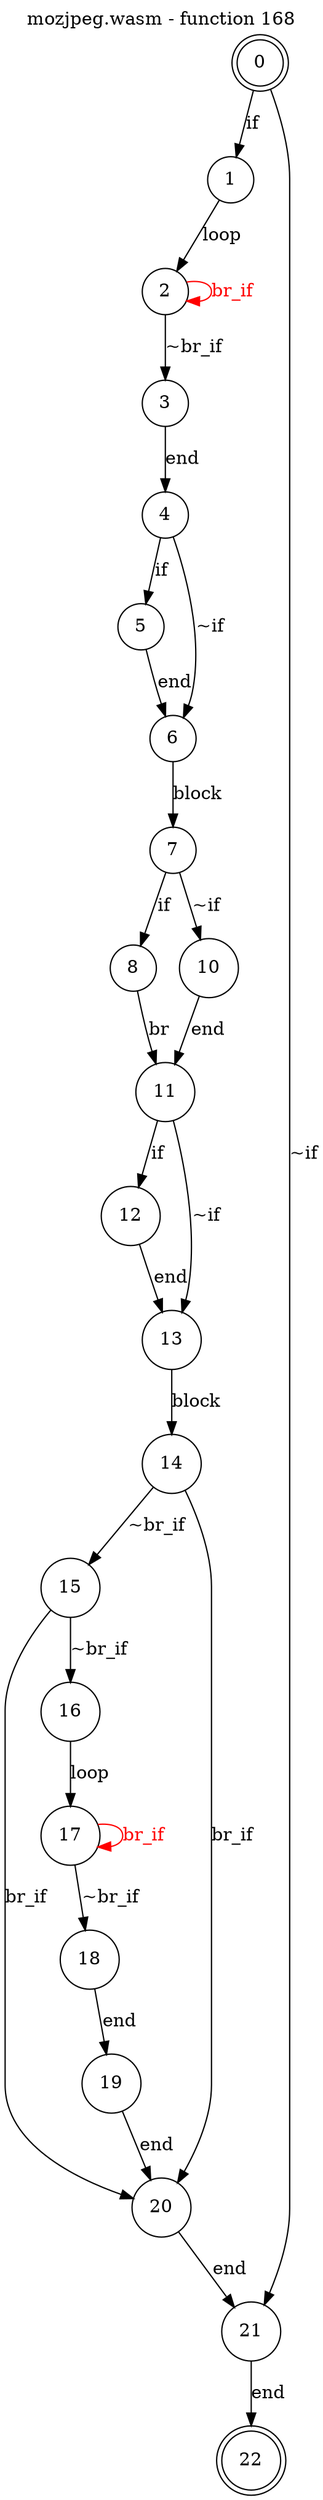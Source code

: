 digraph finite_state_machine {
    label = "mozjpeg.wasm - function 168"
    labelloc =  t
    labelfontsize = 16
    labelfontcolor = black
    labelfontname = "Helvetica"
    node [shape = doublecircle]; 0 22;
    node [shape = circle];
    0 -> 1[label="if"];
    0 -> 21[label="~if"];
    1 -> 2[label="loop"];
    2 -> 3[label="~br_if"];
    2 -> 2[color="red" fontcolor="red" label="br_if"];
    3 -> 4[label="end"];
    4 -> 5[label="if"];
    4 -> 6[label="~if"];
    5 -> 6[label="end"];
    6 -> 7[label="block"];
    7 -> 8[label="if"];
    7 -> 10[label="~if"];
    8 -> 11[label="br"];
    10 -> 11[label="end"];
    11 -> 12[label="if"];
    11 -> 13[label="~if"];
    12 -> 13[label="end"];
    13 -> 14[label="block"];
    14 -> 15[label="~br_if"];
    14 -> 20[label="br_if"];
    15 -> 16[label="~br_if"];
    15 -> 20[label="br_if"];
    16 -> 17[label="loop"];
    17 -> 18[label="~br_if"];
    17 -> 17[color="red" fontcolor="red" label="br_if"];
    18 -> 19[label="end"];
    19 -> 20[label="end"];
    20 -> 21[label="end"];
    21 -> 22[label="end"];
}
